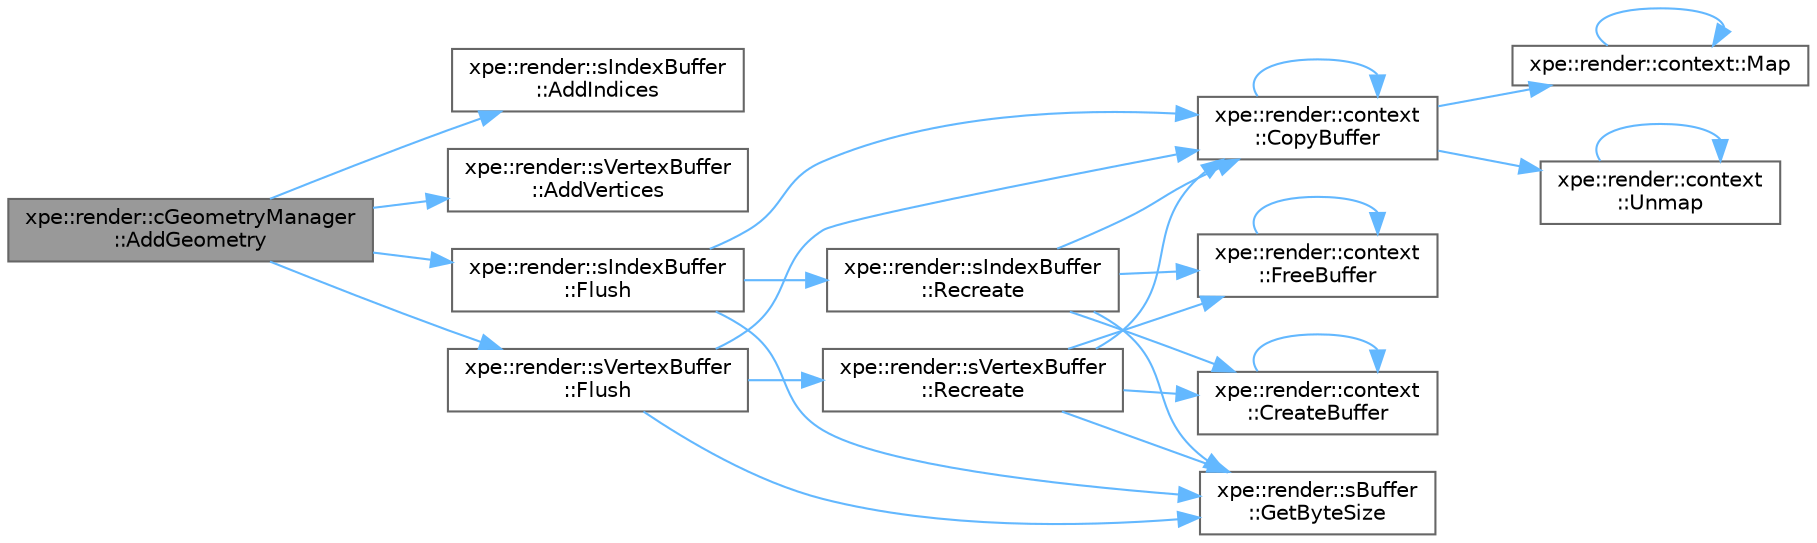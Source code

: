 digraph "xpe::render::cGeometryManager::AddGeometry"
{
 // LATEX_PDF_SIZE
  bgcolor="transparent";
  edge [fontname=Helvetica,fontsize=10,labelfontname=Helvetica,labelfontsize=10];
  node [fontname=Helvetica,fontsize=10,shape=box,height=0.2,width=0.4];
  rankdir="LR";
  Node1 [id="Node000001",label="xpe::render::cGeometryManager\l::AddGeometry",height=0.2,width=0.4,color="gray40", fillcolor="grey60", style="filled", fontcolor="black",tooltip=" "];
  Node1 -> Node2 [id="edge76_Node000001_Node000002",color="steelblue1",style="solid",tooltip=" "];
  Node2 [id="Node000002",label="xpe::render::sIndexBuffer\l::AddIndices",height=0.2,width=0.4,color="grey40", fillcolor="white", style="filled",URL="$structxpe_1_1render_1_1s_index_buffer.html#ae66af1dc4e7fdb4e9b68681f840ce088",tooltip=" "];
  Node1 -> Node3 [id="edge77_Node000001_Node000003",color="steelblue1",style="solid",tooltip=" "];
  Node3 [id="Node000003",label="xpe::render::sVertexBuffer\l::AddVertices",height=0.2,width=0.4,color="grey40", fillcolor="white", style="filled",URL="$structxpe_1_1render_1_1s_vertex_buffer.html#a51156ba60b131894740fcda87d91459d",tooltip=" "];
  Node1 -> Node4 [id="edge78_Node000001_Node000004",color="steelblue1",style="solid",tooltip=" "];
  Node4 [id="Node000004",label="xpe::render::sIndexBuffer\l::Flush",height=0.2,width=0.4,color="grey40", fillcolor="white", style="filled",URL="$structxpe_1_1render_1_1s_index_buffer.html#aaa6c6f473ab50ee10652c85dd2bbfdb0",tooltip=" "];
  Node4 -> Node5 [id="edge79_Node000004_Node000005",color="steelblue1",style="solid",tooltip=" "];
  Node5 [id="Node000005",label="xpe::render::context\l::CopyBuffer",height=0.2,width=0.4,color="grey40", fillcolor="white", style="filled",URL="$namespacexpe_1_1render_1_1context.html#a43a3526ddcb06eddda247d1457ae02b3",tooltip=" "];
  Node5 -> Node5 [id="edge80_Node000005_Node000005",color="steelblue1",style="solid",tooltip=" "];
  Node5 -> Node6 [id="edge81_Node000005_Node000006",color="steelblue1",style="solid",tooltip=" "];
  Node6 [id="Node000006",label="xpe::render::context::Map",height=0.2,width=0.4,color="grey40", fillcolor="white", style="filled",URL="$namespacexpe_1_1render_1_1context.html#a4307865df88da4fb54e36f929b6f88a5",tooltip=" "];
  Node6 -> Node6 [id="edge82_Node000006_Node000006",color="steelblue1",style="solid",tooltip=" "];
  Node5 -> Node7 [id="edge83_Node000005_Node000007",color="steelblue1",style="solid",tooltip=" "];
  Node7 [id="Node000007",label="xpe::render::context\l::Unmap",height=0.2,width=0.4,color="grey40", fillcolor="white", style="filled",URL="$namespacexpe_1_1render_1_1context.html#a32b89671df27bd47193c116873b60f3e",tooltip=" "];
  Node7 -> Node7 [id="edge84_Node000007_Node000007",color="steelblue1",style="solid",tooltip=" "];
  Node4 -> Node8 [id="edge85_Node000004_Node000008",color="steelblue1",style="solid",tooltip=" "];
  Node8 [id="Node000008",label="xpe::render::sBuffer\l::GetByteSize",height=0.2,width=0.4,color="grey40", fillcolor="white", style="filled",URL="$structxpe_1_1render_1_1s_buffer.html#a2f14b04e600f8e56b9651a1e8ee32fb9",tooltip=" "];
  Node4 -> Node9 [id="edge86_Node000004_Node000009",color="steelblue1",style="solid",tooltip=" "];
  Node9 [id="Node000009",label="xpe::render::sIndexBuffer\l::Recreate",height=0.2,width=0.4,color="grey40", fillcolor="white", style="filled",URL="$structxpe_1_1render_1_1s_index_buffer.html#a7cc39f24072b907a5b007037b457c3ae",tooltip=" "];
  Node9 -> Node5 [id="edge87_Node000009_Node000005",color="steelblue1",style="solid",tooltip=" "];
  Node9 -> Node10 [id="edge88_Node000009_Node000010",color="steelblue1",style="solid",tooltip=" "];
  Node10 [id="Node000010",label="xpe::render::context\l::CreateBuffer",height=0.2,width=0.4,color="grey40", fillcolor="white", style="filled",URL="$namespacexpe_1_1render_1_1context.html#a55a0590129a19f52e243dc67094efaf5",tooltip=" "];
  Node10 -> Node10 [id="edge89_Node000010_Node000010",color="steelblue1",style="solid",tooltip=" "];
  Node9 -> Node11 [id="edge90_Node000009_Node000011",color="steelblue1",style="solid",tooltip=" "];
  Node11 [id="Node000011",label="xpe::render::context\l::FreeBuffer",height=0.2,width=0.4,color="grey40", fillcolor="white", style="filled",URL="$namespacexpe_1_1render_1_1context.html#aabfe2d29425d231b5bcb38398009e73c",tooltip=" "];
  Node11 -> Node11 [id="edge91_Node000011_Node000011",color="steelblue1",style="solid",tooltip=" "];
  Node9 -> Node8 [id="edge92_Node000009_Node000008",color="steelblue1",style="solid",tooltip=" "];
  Node1 -> Node12 [id="edge93_Node000001_Node000012",color="steelblue1",style="solid",tooltip=" "];
  Node12 [id="Node000012",label="xpe::render::sVertexBuffer\l::Flush",height=0.2,width=0.4,color="grey40", fillcolor="white", style="filled",URL="$structxpe_1_1render_1_1s_vertex_buffer.html#a896c35b36d1987189db78fbca0a81a19",tooltip=" "];
  Node12 -> Node5 [id="edge94_Node000012_Node000005",color="steelblue1",style="solid",tooltip=" "];
  Node12 -> Node8 [id="edge95_Node000012_Node000008",color="steelblue1",style="solid",tooltip=" "];
  Node12 -> Node13 [id="edge96_Node000012_Node000013",color="steelblue1",style="solid",tooltip=" "];
  Node13 [id="Node000013",label="xpe::render::sVertexBuffer\l::Recreate",height=0.2,width=0.4,color="grey40", fillcolor="white", style="filled",URL="$structxpe_1_1render_1_1s_vertex_buffer.html#a1e35d4d007d4707711bd3e42c0d8ae4f",tooltip=" "];
  Node13 -> Node5 [id="edge97_Node000013_Node000005",color="steelblue1",style="solid",tooltip=" "];
  Node13 -> Node10 [id="edge98_Node000013_Node000010",color="steelblue1",style="solid",tooltip=" "];
  Node13 -> Node11 [id="edge99_Node000013_Node000011",color="steelblue1",style="solid",tooltip=" "];
  Node13 -> Node8 [id="edge100_Node000013_Node000008",color="steelblue1",style="solid",tooltip=" "];
}
